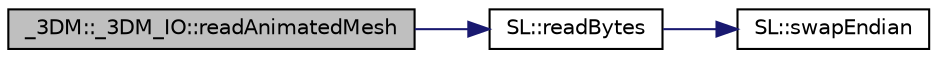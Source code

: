 digraph "_3DM::_3DM_IO::readAnimatedMesh"
{
 // INTERACTIVE_SVG=YES
 // LATEX_PDF_SIZE
  edge [fontname="Helvetica",fontsize="10",labelfontname="Helvetica",labelfontsize="10"];
  node [fontname="Helvetica",fontsize="10",shape=record];
  rankdir="LR";
  Node1 [label="_3DM::_3DM_IO::readAnimatedMesh",height=0.2,width=0.4,color="black", fillcolor="grey75", style="filled", fontcolor="black",tooltip=" "];
  Node1 -> Node2 [color="midnightblue",fontsize="10",style="solid",fontname="Helvetica"];
  Node2 [label="SL::readBytes",height=0.2,width=0.4,color="black", fillcolor="white", style="filled",URL="$d5/d71/namespace_s_l.html#addb3c1f99efa9625ddde4137a659306a",tooltip=" "];
  Node2 -> Node3 [color="midnightblue",fontsize="10",style="solid",fontname="Helvetica"];
  Node3 [label="SL::swapEndian",height=0.2,width=0.4,color="black", fillcolor="white", style="filled",URL="$d5/d71/namespace_s_l.html#aebfdfe445c38bfb5eed787b16283cf5e",tooltip=" "];
}
